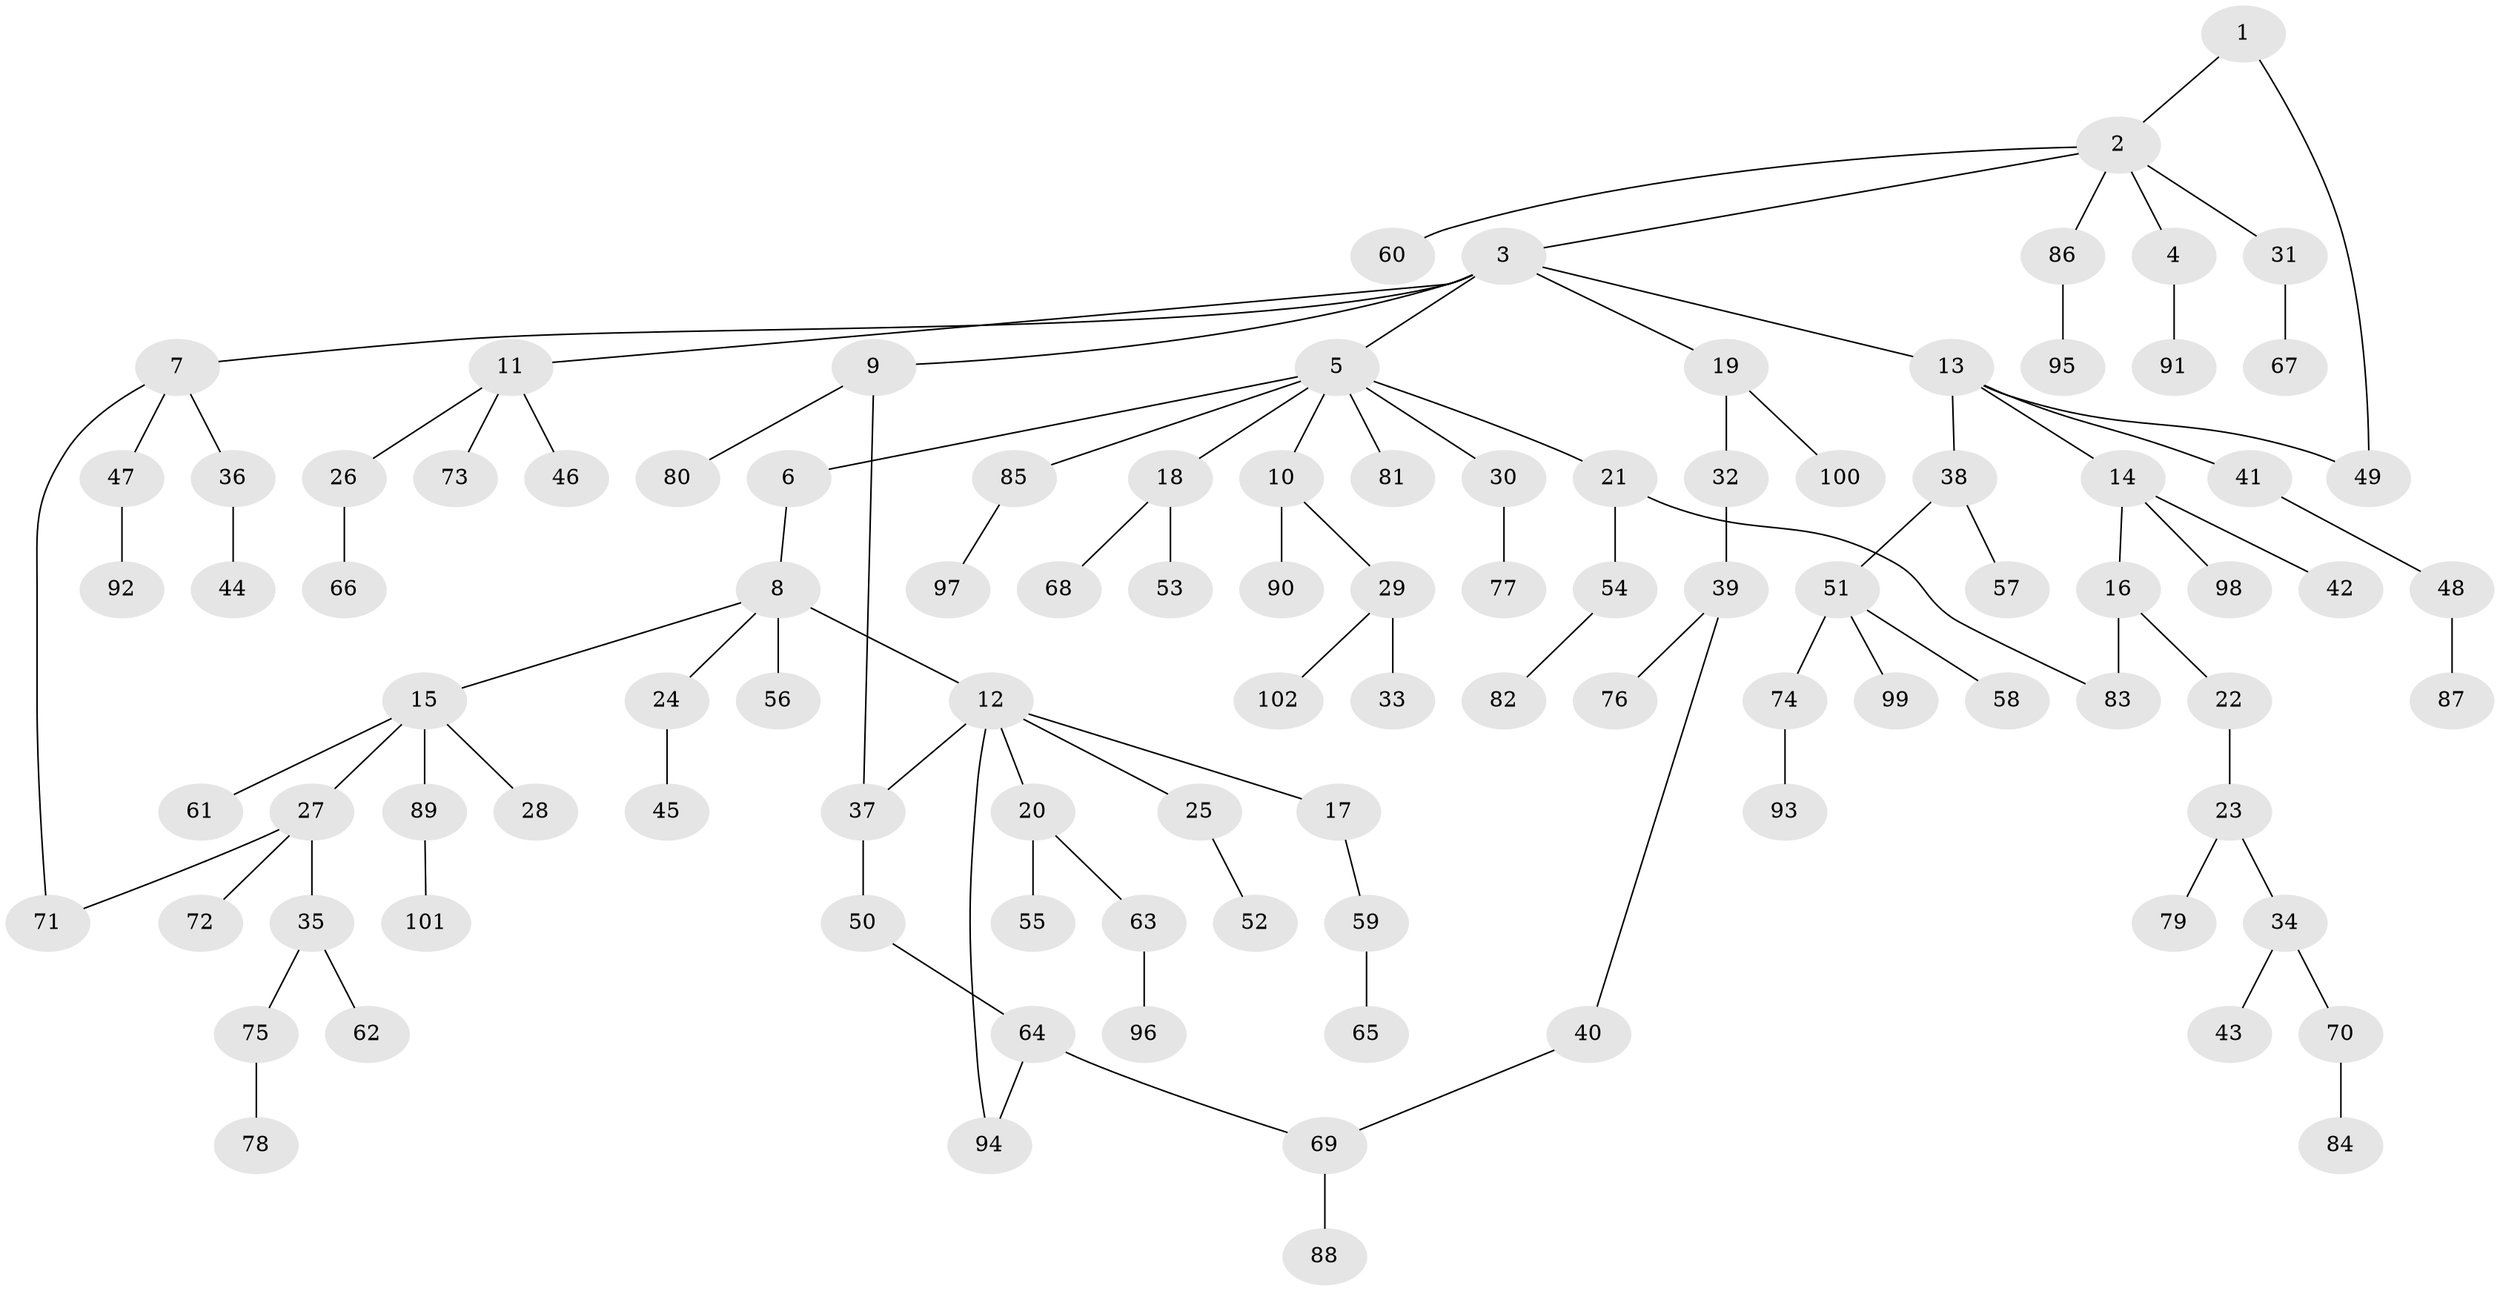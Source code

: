 // Generated by graph-tools (version 1.1) at 2025/10/02/27/25 16:10:52]
// undirected, 102 vertices, 107 edges
graph export_dot {
graph [start="1"]
  node [color=gray90,style=filled];
  1;
  2;
  3;
  4;
  5;
  6;
  7;
  8;
  9;
  10;
  11;
  12;
  13;
  14;
  15;
  16;
  17;
  18;
  19;
  20;
  21;
  22;
  23;
  24;
  25;
  26;
  27;
  28;
  29;
  30;
  31;
  32;
  33;
  34;
  35;
  36;
  37;
  38;
  39;
  40;
  41;
  42;
  43;
  44;
  45;
  46;
  47;
  48;
  49;
  50;
  51;
  52;
  53;
  54;
  55;
  56;
  57;
  58;
  59;
  60;
  61;
  62;
  63;
  64;
  65;
  66;
  67;
  68;
  69;
  70;
  71;
  72;
  73;
  74;
  75;
  76;
  77;
  78;
  79;
  80;
  81;
  82;
  83;
  84;
  85;
  86;
  87;
  88;
  89;
  90;
  91;
  92;
  93;
  94;
  95;
  96;
  97;
  98;
  99;
  100;
  101;
  102;
  1 -- 2;
  1 -- 49;
  2 -- 3;
  2 -- 4;
  2 -- 31;
  2 -- 60;
  2 -- 86;
  3 -- 5;
  3 -- 7;
  3 -- 9;
  3 -- 11;
  3 -- 13;
  3 -- 19;
  4 -- 91;
  5 -- 6;
  5 -- 10;
  5 -- 18;
  5 -- 21;
  5 -- 30;
  5 -- 81;
  5 -- 85;
  6 -- 8;
  7 -- 36;
  7 -- 47;
  7 -- 71;
  8 -- 12;
  8 -- 15;
  8 -- 24;
  8 -- 56;
  9 -- 80;
  9 -- 37;
  10 -- 29;
  10 -- 90;
  11 -- 26;
  11 -- 46;
  11 -- 73;
  12 -- 17;
  12 -- 20;
  12 -- 25;
  12 -- 37;
  12 -- 94;
  13 -- 14;
  13 -- 38;
  13 -- 41;
  13 -- 49;
  14 -- 16;
  14 -- 42;
  14 -- 98;
  15 -- 27;
  15 -- 28;
  15 -- 61;
  15 -- 89;
  16 -- 22;
  16 -- 83;
  17 -- 59;
  18 -- 53;
  18 -- 68;
  19 -- 32;
  19 -- 100;
  20 -- 55;
  20 -- 63;
  21 -- 54;
  21 -- 83;
  22 -- 23;
  23 -- 34;
  23 -- 79;
  24 -- 45;
  25 -- 52;
  26 -- 66;
  27 -- 35;
  27 -- 71;
  27 -- 72;
  29 -- 33;
  29 -- 102;
  30 -- 77;
  31 -- 67;
  32 -- 39;
  34 -- 43;
  34 -- 70;
  35 -- 62;
  35 -- 75;
  36 -- 44;
  37 -- 50;
  38 -- 51;
  38 -- 57;
  39 -- 40;
  39 -- 76;
  40 -- 69;
  41 -- 48;
  47 -- 92;
  48 -- 87;
  50 -- 64;
  51 -- 58;
  51 -- 74;
  51 -- 99;
  54 -- 82;
  59 -- 65;
  63 -- 96;
  64 -- 69;
  64 -- 94;
  69 -- 88;
  70 -- 84;
  74 -- 93;
  75 -- 78;
  85 -- 97;
  86 -- 95;
  89 -- 101;
}
